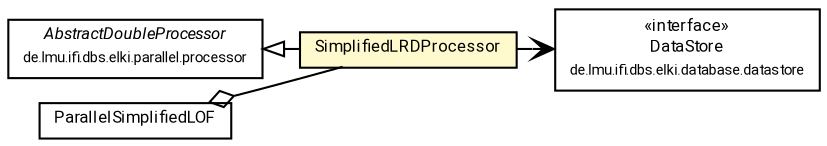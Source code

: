 #!/usr/local/bin/dot
#
# Class diagram 
# Generated by UMLGraph version R5_7_2-60-g0e99a6 (http://www.spinellis.gr/umlgraph/)
#

digraph G {
	graph [fontnames="svg"]
	edge [fontname="Roboto",fontsize=7,labelfontname="Roboto",labelfontsize=7,color="black"];
	node [fontname="Roboto",fontcolor="black",fontsize=8,shape=plaintext,margin=0,width=0,height=0];
	nodesep=0.15;
	ranksep=0.25;
	rankdir=LR;
	// de.lmu.ifi.dbs.elki.database.datastore.DataStore<T>
	c9563741 [label=<<table title="de.lmu.ifi.dbs.elki.database.datastore.DataStore" border="0" cellborder="1" cellspacing="0" cellpadding="2" href="../../../../database/datastore/DataStore.html" target="_parent">
		<tr><td><table border="0" cellspacing="0" cellpadding="1">
		<tr><td align="center" balign="center"> &#171;interface&#187; </td></tr>
		<tr><td align="center" balign="center"> <font face="Roboto">DataStore</font> </td></tr>
		<tr><td align="center" balign="center"> <font face="Roboto" point-size="7.0">de.lmu.ifi.dbs.elki.database.datastore</font> </td></tr>
		</table></td></tr>
		</table>>, URL="../../../../database/datastore/DataStore.html"];
	// de.lmu.ifi.dbs.elki.parallel.processor.AbstractDoubleProcessor
	c9564312 [label=<<table title="de.lmu.ifi.dbs.elki.parallel.processor.AbstractDoubleProcessor" border="0" cellborder="1" cellspacing="0" cellpadding="2" href="../../../../parallel/processor/AbstractDoubleProcessor.html" target="_parent">
		<tr><td><table border="0" cellspacing="0" cellpadding="1">
		<tr><td align="center" balign="center"> <font face="Roboto"><i>AbstractDoubleProcessor</i></font> </td></tr>
		<tr><td align="center" balign="center"> <font face="Roboto" point-size="7.0">de.lmu.ifi.dbs.elki.parallel.processor</font> </td></tr>
		</table></td></tr>
		</table>>, URL="../../../../parallel/processor/AbstractDoubleProcessor.html"];
	// de.lmu.ifi.dbs.elki.algorithm.outlier.lof.parallel.SimplifiedLRDProcessor
	c9565443 [label=<<table title="de.lmu.ifi.dbs.elki.algorithm.outlier.lof.parallel.SimplifiedLRDProcessor" border="0" cellborder="1" cellspacing="0" cellpadding="2" bgcolor="lemonChiffon" href="SimplifiedLRDProcessor.html" target="_parent">
		<tr><td><table border="0" cellspacing="0" cellpadding="1">
		<tr><td align="center" balign="center"> <font face="Roboto">SimplifiedLRDProcessor</font> </td></tr>
		</table></td></tr>
		</table>>, URL="SimplifiedLRDProcessor.html"];
	// de.lmu.ifi.dbs.elki.algorithm.outlier.lof.parallel.ParallelSimplifiedLOF<O>
	c9565449 [label=<<table title="de.lmu.ifi.dbs.elki.algorithm.outlier.lof.parallel.ParallelSimplifiedLOF" border="0" cellborder="1" cellspacing="0" cellpadding="2" href="ParallelSimplifiedLOF.html" target="_parent">
		<tr><td><table border="0" cellspacing="0" cellpadding="1">
		<tr><td align="center" balign="center"> <font face="Roboto">ParallelSimplifiedLOF</font> </td></tr>
		</table></td></tr>
		</table>>, URL="ParallelSimplifiedLOF.html"];
	// de.lmu.ifi.dbs.elki.algorithm.outlier.lof.parallel.SimplifiedLRDProcessor extends de.lmu.ifi.dbs.elki.parallel.processor.AbstractDoubleProcessor
	c9564312 -> c9565443 [arrowtail=empty,dir=back,weight=10];
	// de.lmu.ifi.dbs.elki.algorithm.outlier.lof.parallel.ParallelSimplifiedLOF<O> has de.lmu.ifi.dbs.elki.algorithm.outlier.lof.parallel.SimplifiedLRDProcessor
	c9565449 -> c9565443 [arrowhead=none,arrowtail=ediamond,dir=back,weight=4];
	// de.lmu.ifi.dbs.elki.algorithm.outlier.lof.parallel.SimplifiedLRDProcessor navassoc de.lmu.ifi.dbs.elki.database.datastore.DataStore<T>
	c9565443 -> c9563741 [arrowhead=open,weight=1];
}


